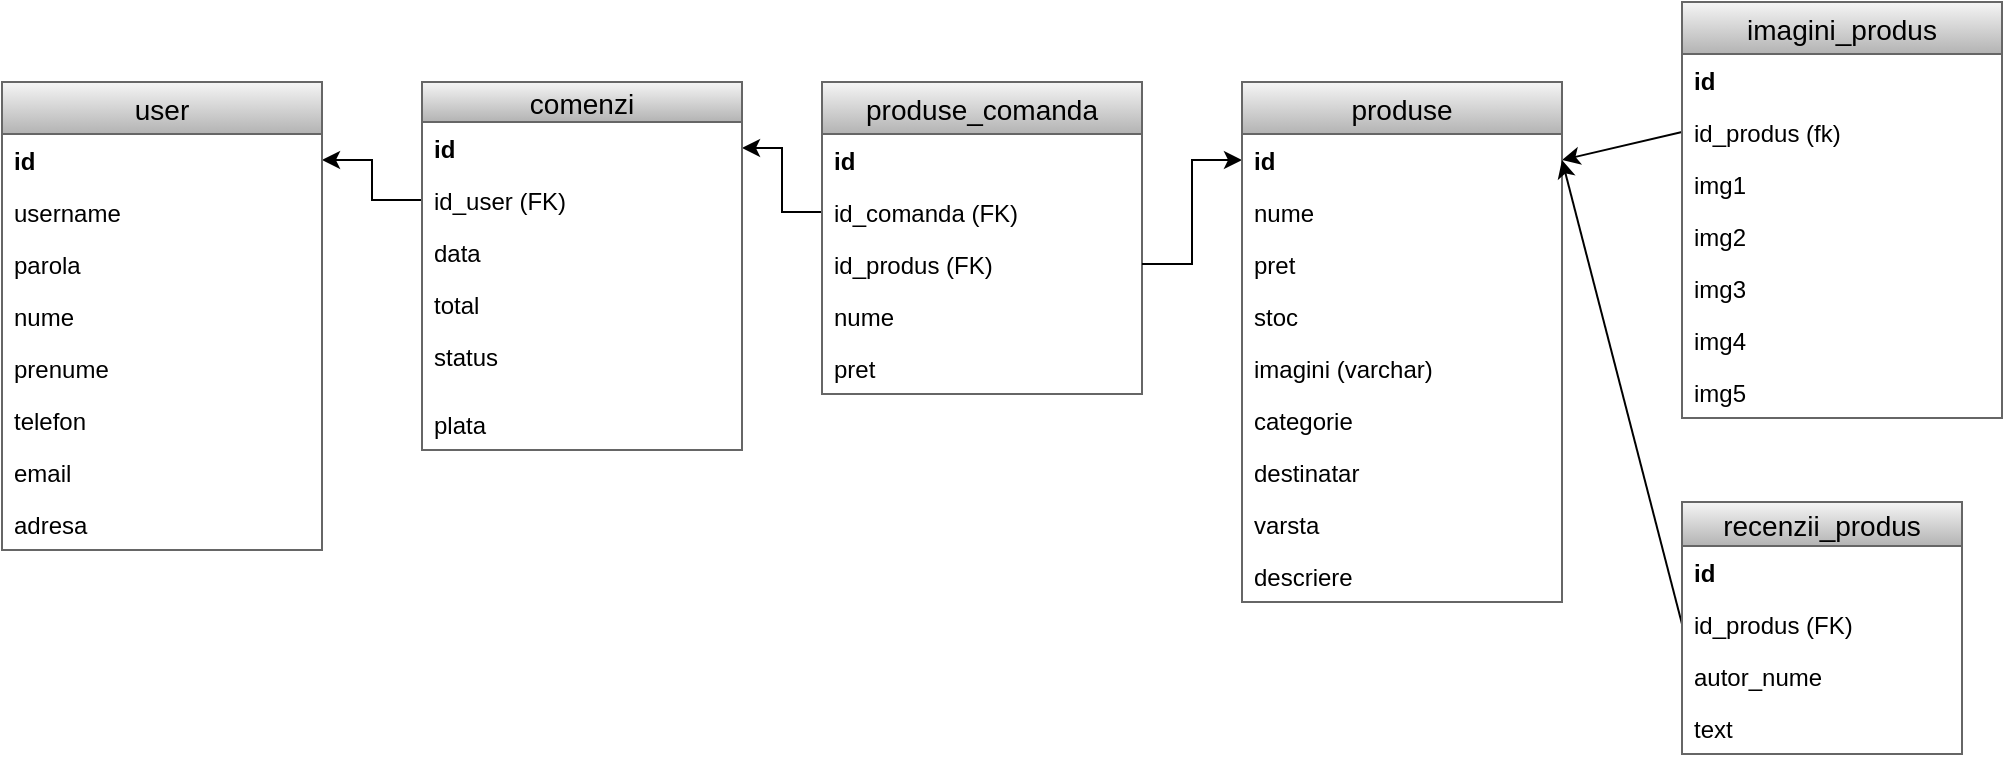<mxfile version="13.0.9" type="device"><diagram id="jL6e67Jms7zVhhnoN36i" name="Page-1"><mxGraphModel dx="1038" dy="531" grid="1" gridSize="10" guides="1" tooltips="1" connect="1" arrows="1" fold="1" page="1" pageScale="1" pageWidth="850" pageHeight="1100" math="0" shadow="0"><root><mxCell id="0"/><mxCell id="1" parent="0"/><mxCell id="eiVOvO6sD3B68ANa-vZe-41" value="" style="edgeStyle=orthogonalEdgeStyle;rounded=0;orthogonalLoop=1;jettySize=auto;html=1;" parent="1" source="eiVOvO6sD3B68ANa-vZe-5" target="eiVOvO6sD3B68ANa-vZe-24" edge="1"><mxGeometry relative="1" as="geometry"/></mxCell><mxCell id="eiVOvO6sD3B68ANa-vZe-42" value="" style="edgeStyle=orthogonalEdgeStyle;rounded=0;orthogonalLoop=1;jettySize=auto;html=1;" parent="1" source="eiVOvO6sD3B68ANa-vZe-35" target="eiVOvO6sD3B68ANa-vZe-10" edge="1"><mxGeometry relative="1" as="geometry"/></mxCell><mxCell id="eiVOvO6sD3B68ANa-vZe-23" value="user" style="swimlane;fontStyle=0;childLayout=stackLayout;horizontal=1;startSize=26;fillColor=#f5f5f5;horizontalStack=0;resizeParent=1;resizeParentMax=0;resizeLast=0;collapsible=1;marginBottom=0;swimlaneFillColor=#ffffff;align=center;fontSize=14;gradientColor=#b3b3b3;strokeColor=#666666;" parent="1" vertex="1"><mxGeometry x="10" y="80" width="160" height="234" as="geometry"/></mxCell><mxCell id="eiVOvO6sD3B68ANa-vZe-24" value="id" style="text;strokeColor=none;fillColor=none;spacingLeft=4;spacingRight=4;overflow=hidden;rotatable=0;points=[[0,0.5],[1,0.5]];portConstraint=eastwest;fontSize=12;fontStyle=1" parent="eiVOvO6sD3B68ANa-vZe-23" vertex="1"><mxGeometry y="26" width="160" height="26" as="geometry"/></mxCell><mxCell id="eiVOvO6sD3B68ANa-vZe-25" value="username" style="text;strokeColor=none;fillColor=none;spacingLeft=4;spacingRight=4;overflow=hidden;rotatable=0;points=[[0,0.5],[1,0.5]];portConstraint=eastwest;fontSize=12;" parent="eiVOvO6sD3B68ANa-vZe-23" vertex="1"><mxGeometry y="52" width="160" height="26" as="geometry"/></mxCell><mxCell id="eiVOvO6sD3B68ANa-vZe-26" value="parola" style="text;strokeColor=none;fillColor=none;spacingLeft=4;spacingRight=4;overflow=hidden;rotatable=0;points=[[0,0.5],[1,0.5]];portConstraint=eastwest;fontSize=12;" parent="eiVOvO6sD3B68ANa-vZe-23" vertex="1"><mxGeometry y="78" width="160" height="26" as="geometry"/></mxCell><mxCell id="eiVOvO6sD3B68ANa-vZe-11" value="nume" style="text;strokeColor=none;fillColor=none;spacingLeft=4;spacingRight=4;overflow=hidden;rotatable=0;points=[[0,0.5],[1,0.5]];portConstraint=eastwest;fontSize=12;" parent="eiVOvO6sD3B68ANa-vZe-23" vertex="1"><mxGeometry y="104" width="160" height="26" as="geometry"/></mxCell><mxCell id="eiVOvO6sD3B68ANa-vZe-31" value="prenume" style="text;strokeColor=none;fillColor=none;spacingLeft=4;spacingRight=4;overflow=hidden;rotatable=0;points=[[0,0.5],[1,0.5]];portConstraint=eastwest;fontSize=12;" parent="eiVOvO6sD3B68ANa-vZe-23" vertex="1"><mxGeometry y="130" width="160" height="26" as="geometry"/></mxCell><mxCell id="eiVOvO6sD3B68ANa-vZe-30" value="telefon" style="text;strokeColor=none;fillColor=none;spacingLeft=4;spacingRight=4;overflow=hidden;rotatable=0;points=[[0,0.5],[1,0.5]];portConstraint=eastwest;fontSize=12;" parent="eiVOvO6sD3B68ANa-vZe-23" vertex="1"><mxGeometry y="156" width="160" height="26" as="geometry"/></mxCell><mxCell id="eiVOvO6sD3B68ANa-vZe-29" value="email" style="text;strokeColor=none;fillColor=none;spacingLeft=4;spacingRight=4;overflow=hidden;rotatable=0;points=[[0,0.5],[1,0.5]];portConstraint=eastwest;fontSize=12;" parent="eiVOvO6sD3B68ANa-vZe-23" vertex="1"><mxGeometry y="182" width="160" height="26" as="geometry"/></mxCell><mxCell id="eiVOvO6sD3B68ANa-vZe-28" value="adresa" style="text;strokeColor=none;fillColor=none;spacingLeft=4;spacingRight=4;overflow=hidden;rotatable=0;points=[[0,0.5],[1,0.5]];portConstraint=eastwest;fontSize=12;" parent="eiVOvO6sD3B68ANa-vZe-23" vertex="1"><mxGeometry y="208" width="160" height="26" as="geometry"/></mxCell><mxCell id="eiVOvO6sD3B68ANa-vZe-6" value="comenzi" style="swimlane;fontStyle=0;childLayout=stackLayout;horizontal=1;startSize=20;fillColor=#f5f5f5;horizontalStack=0;resizeParent=1;resizeParentMax=0;resizeLast=0;collapsible=1;marginBottom=0;swimlaneFillColor=#ffffff;align=center;fontSize=14;gradientColor=#b3b3b3;strokeColor=#666666;" parent="1" vertex="1"><mxGeometry x="220" y="80" width="160" height="184" as="geometry"/></mxCell><mxCell id="eiVOvO6sD3B68ANa-vZe-10" value="id" style="text;strokeColor=none;fillColor=none;spacingLeft=4;spacingRight=4;overflow=hidden;rotatable=0;points=[[0,0.5],[1,0.5]];portConstraint=eastwest;fontSize=12;fontStyle=1" parent="eiVOvO6sD3B68ANa-vZe-6" vertex="1"><mxGeometry y="20" width="160" height="26" as="geometry"/></mxCell><mxCell id="eiVOvO6sD3B68ANa-vZe-5" value="id_user (FK)" style="text;strokeColor=none;fillColor=none;spacingLeft=4;spacingRight=4;overflow=hidden;rotatable=0;points=[[0,0.5],[1,0.5]];portConstraint=eastwest;fontSize=12;" parent="eiVOvO6sD3B68ANa-vZe-6" vertex="1"><mxGeometry y="46" width="160" height="26" as="geometry"/></mxCell><mxCell id="eiVOvO6sD3B68ANa-vZe-9" value="data" style="text;strokeColor=none;fillColor=none;spacingLeft=4;spacingRight=4;overflow=hidden;rotatable=0;points=[[0,0.5],[1,0.5]];portConstraint=eastwest;fontSize=12;" parent="eiVOvO6sD3B68ANa-vZe-6" vertex="1"><mxGeometry y="72" width="160" height="26" as="geometry"/></mxCell><mxCell id="eiVOvO6sD3B68ANa-vZe-7" value="total" style="text;strokeColor=none;fillColor=none;spacingLeft=4;spacingRight=4;overflow=hidden;rotatable=0;points=[[0,0.5],[1,0.5]];portConstraint=eastwest;fontSize=12;" parent="eiVOvO6sD3B68ANa-vZe-6" vertex="1"><mxGeometry y="98" width="160" height="26" as="geometry"/></mxCell><mxCell id="eiVOvO6sD3B68ANa-vZe-8" value="status" style="text;strokeColor=none;fillColor=none;spacingLeft=4;spacingRight=4;overflow=hidden;rotatable=0;points=[[0,0.5],[1,0.5]];portConstraint=eastwest;fontSize=12;" parent="eiVOvO6sD3B68ANa-vZe-6" vertex="1"><mxGeometry y="124" width="160" height="34" as="geometry"/></mxCell><mxCell id="eiVOvO6sD3B68ANa-vZe-13" value="plata" style="text;strokeColor=none;fillColor=none;spacingLeft=4;spacingRight=4;overflow=hidden;rotatable=0;points=[[0,0.5],[1,0.5]];portConstraint=eastwest;fontSize=12;" parent="eiVOvO6sD3B68ANa-vZe-6" vertex="1"><mxGeometry y="158" width="160" height="26" as="geometry"/></mxCell><mxCell id="eiVOvO6sD3B68ANa-vZe-34" value="produse_comanda" style="swimlane;fontStyle=0;childLayout=stackLayout;horizontal=1;startSize=26;fillColor=#f5f5f5;horizontalStack=0;resizeParent=1;resizeParentMax=0;resizeLast=0;collapsible=1;marginBottom=0;swimlaneFillColor=#ffffff;align=center;fontSize=14;gradientColor=#b3b3b3;strokeColor=#666666;" parent="1" vertex="1"><mxGeometry x="420" y="80" width="160" height="156" as="geometry"/></mxCell><mxCell id="tKaJriTqYSCDVH1I-AJy-2" value="id" style="text;strokeColor=none;fillColor=none;spacingLeft=4;spacingRight=4;overflow=hidden;rotatable=0;points=[[0,0.5],[1,0.5]];portConstraint=eastwest;fontSize=12;fontColor=#000000;fontStyle=1" vertex="1" parent="eiVOvO6sD3B68ANa-vZe-34"><mxGeometry y="26" width="160" height="26" as="geometry"/></mxCell><mxCell id="eiVOvO6sD3B68ANa-vZe-35" value="id_comanda (FK)" style="text;strokeColor=none;fillColor=none;spacingLeft=4;spacingRight=4;overflow=hidden;rotatable=0;points=[[0,0.5],[1,0.5]];portConstraint=eastwest;fontSize=12;" parent="eiVOvO6sD3B68ANa-vZe-34" vertex="1"><mxGeometry y="52" width="160" height="26" as="geometry"/></mxCell><mxCell id="eiVOvO6sD3B68ANa-vZe-37" value="id_produs (FK)" style="text;strokeColor=none;fillColor=none;spacingLeft=4;spacingRight=4;overflow=hidden;rotatable=0;points=[[0,0.5],[1,0.5]];portConstraint=eastwest;fontSize=12;" parent="eiVOvO6sD3B68ANa-vZe-34" vertex="1"><mxGeometry y="78" width="160" height="26" as="geometry"/></mxCell><mxCell id="eiVOvO6sD3B68ANa-vZe-36" value="nume" style="text;strokeColor=none;fillColor=none;spacingLeft=4;spacingRight=4;overflow=hidden;rotatable=0;points=[[0,0.5],[1,0.5]];portConstraint=eastwest;fontSize=12;" parent="eiVOvO6sD3B68ANa-vZe-34" vertex="1"><mxGeometry y="104" width="160" height="26" as="geometry"/></mxCell><mxCell id="eiVOvO6sD3B68ANa-vZe-38" value="pret" style="text;strokeColor=none;fillColor=none;spacingLeft=4;spacingRight=4;overflow=hidden;rotatable=0;points=[[0,0.5],[1,0.5]];portConstraint=eastwest;fontSize=12;" parent="eiVOvO6sD3B68ANa-vZe-34" vertex="1"><mxGeometry y="130" width="160" height="26" as="geometry"/></mxCell><mxCell id="eiVOvO6sD3B68ANa-vZe-55" style="edgeStyle=orthogonalEdgeStyle;rounded=0;orthogonalLoop=1;jettySize=auto;html=1;entryX=0;entryY=0.5;entryDx=0;entryDy=0;" parent="1" source="eiVOvO6sD3B68ANa-vZe-37" target="eiVOvO6sD3B68ANa-vZe-2" edge="1"><mxGeometry relative="1" as="geometry"/></mxCell><mxCell id="tKaJriTqYSCDVH1I-AJy-15" value="" style="endArrow=classic;html=1;fontColor=#000000;exitX=0;exitY=0.5;exitDx=0;exitDy=0;entryX=1;entryY=0.5;entryDx=0;entryDy=0;" edge="1" parent="1" source="tKaJriTqYSCDVH1I-AJy-13" target="eiVOvO6sD3B68ANa-vZe-2"><mxGeometry width="50" height="50" relative="1" as="geometry"><mxPoint x="400" y="320" as="sourcePoint"/><mxPoint x="450" y="270" as="targetPoint"/></mxGeometry></mxCell><mxCell id="eiVOvO6sD3B68ANa-vZe-1" value="produse" style="swimlane;fontStyle=0;childLayout=stackLayout;horizontal=1;startSize=26;fillColor=#f5f5f5;horizontalStack=0;resizeParent=1;resizeParentMax=0;resizeLast=0;collapsible=1;marginBottom=0;swimlaneFillColor=#ffffff;align=center;fontSize=14;gradientColor=#b3b3b3;strokeColor=#666666;" parent="1" vertex="1"><mxGeometry x="630" y="80" width="160" height="260" as="geometry"><mxRectangle x="265" y="80" width="80" height="26" as="alternateBounds"/></mxGeometry></mxCell><mxCell id="eiVOvO6sD3B68ANa-vZe-2" value="id&#10;" style="text;strokeColor=none;fillColor=none;spacingLeft=4;spacingRight=4;overflow=hidden;rotatable=0;points=[[0,0.5],[1,0.5]];portConstraint=eastwest;fontSize=12;fontStyle=1" parent="eiVOvO6sD3B68ANa-vZe-1" vertex="1"><mxGeometry y="26" width="160" height="26" as="geometry"/></mxCell><mxCell id="eiVOvO6sD3B68ANa-vZe-3" value="nume&#10;" style="text;strokeColor=none;fillColor=none;spacingLeft=4;spacingRight=4;overflow=hidden;rotatable=0;points=[[0,0.5],[1,0.5]];portConstraint=eastwest;fontSize=12;" parent="eiVOvO6sD3B68ANa-vZe-1" vertex="1"><mxGeometry y="52" width="160" height="26" as="geometry"/></mxCell><mxCell id="eiVOvO6sD3B68ANa-vZe-4" value="pret" style="text;strokeColor=none;fillColor=none;spacingLeft=4;spacingRight=4;overflow=hidden;rotatable=0;points=[[0,0.5],[1,0.5]];portConstraint=eastwest;fontSize=12;" parent="eiVOvO6sD3B68ANa-vZe-1" vertex="1"><mxGeometry y="78" width="160" height="26" as="geometry"/></mxCell><mxCell id="__f9RDCmXxXPxNhOdLz8-1" value="stoc" style="text;strokeColor=none;fillColor=none;spacingLeft=4;spacingRight=4;overflow=hidden;rotatable=0;points=[[0,0.5],[1,0.5]];portConstraint=eastwest;fontSize=12;" parent="eiVOvO6sD3B68ANa-vZe-1" vertex="1"><mxGeometry y="104" width="160" height="26" as="geometry"/></mxCell><mxCell id="eiVOvO6sD3B68ANa-vZe-39" value="imagini (varchar)" style="text;strokeColor=none;fillColor=none;spacingLeft=4;spacingRight=4;overflow=hidden;rotatable=0;points=[[0,0.5],[1,0.5]];portConstraint=eastwest;fontSize=12;" parent="eiVOvO6sD3B68ANa-vZe-1" vertex="1"><mxGeometry y="130" width="160" height="26" as="geometry"/></mxCell><mxCell id="eiVOvO6sD3B68ANa-vZe-18" value="categorie" style="text;strokeColor=none;fillColor=none;spacingLeft=4;spacingRight=4;overflow=hidden;rotatable=0;points=[[0,0.5],[1,0.5]];portConstraint=eastwest;fontSize=12;" parent="eiVOvO6sD3B68ANa-vZe-1" vertex="1"><mxGeometry y="156" width="160" height="26" as="geometry"/></mxCell><mxCell id="eiVOvO6sD3B68ANa-vZe-17" value="destinatar" style="text;strokeColor=none;fillColor=none;spacingLeft=4;spacingRight=4;overflow=hidden;rotatable=0;points=[[0,0.5],[1,0.5]];portConstraint=eastwest;fontSize=12;" parent="eiVOvO6sD3B68ANa-vZe-1" vertex="1"><mxGeometry y="182" width="160" height="26" as="geometry"/></mxCell><mxCell id="eiVOvO6sD3B68ANa-vZe-16" value="varsta" style="text;strokeColor=none;fillColor=none;spacingLeft=4;spacingRight=4;overflow=hidden;rotatable=0;points=[[0,0.5],[1,0.5]];portConstraint=eastwest;fontSize=12;" parent="eiVOvO6sD3B68ANa-vZe-1" vertex="1"><mxGeometry y="208" width="160" height="26" as="geometry"/></mxCell><mxCell id="eiVOvO6sD3B68ANa-vZe-15" value="descriere" style="text;strokeColor=none;fillColor=none;spacingLeft=4;spacingRight=4;overflow=hidden;rotatable=0;points=[[0,0.5],[1,0.5]];portConstraint=eastwest;fontSize=12;" parent="eiVOvO6sD3B68ANa-vZe-1" vertex="1"><mxGeometry y="234" width="160" height="26" as="geometry"/></mxCell><mxCell id="tKaJriTqYSCDVH1I-AJy-16" value="" style="endArrow=classic;html=1;fontColor=#000000;exitX=0;exitY=0.5;exitDx=0;exitDy=0;entryX=1;entryY=0.5;entryDx=0;entryDy=0;" edge="1" parent="1" source="eiVOvO6sD3B68ANa-vZe-45" target="eiVOvO6sD3B68ANa-vZe-2"><mxGeometry width="50" height="50" relative="1" as="geometry"><mxPoint x="500" y="220" as="sourcePoint"/><mxPoint x="550" y="170" as="targetPoint"/></mxGeometry></mxCell><mxCell id="tKaJriTqYSCDVH1I-AJy-11" value="imagini_produs" style="swimlane;fontStyle=0;childLayout=stackLayout;horizontal=1;startSize=26;horizontalStack=0;resizeParent=1;resizeParentMax=0;resizeLast=0;collapsible=1;marginBottom=0;align=center;fontSize=14;fillColor=#f5f5f5;strokeColor=#666666;gradientColor=#b3b3b3;" vertex="1" parent="1"><mxGeometry x="850" y="40" width="160" height="208" as="geometry"/></mxCell><mxCell id="tKaJriTqYSCDVH1I-AJy-12" value="id" style="text;strokeColor=none;fillColor=none;spacingLeft=4;spacingRight=4;overflow=hidden;rotatable=0;points=[[0,0.5],[1,0.5]];portConstraint=eastwest;fontSize=12;fontStyle=1" vertex="1" parent="tKaJriTqYSCDVH1I-AJy-11"><mxGeometry y="26" width="160" height="26" as="geometry"/></mxCell><mxCell id="tKaJriTqYSCDVH1I-AJy-13" value="id_produs (fk)" style="text;strokeColor=none;fillColor=none;spacingLeft=4;spacingRight=4;overflow=hidden;rotatable=0;points=[[0,0.5],[1,0.5]];portConstraint=eastwest;fontSize=12;" vertex="1" parent="tKaJriTqYSCDVH1I-AJy-11"><mxGeometry y="52" width="160" height="26" as="geometry"/></mxCell><mxCell id="tKaJriTqYSCDVH1I-AJy-14" value="img1" style="text;strokeColor=none;fillColor=none;spacingLeft=4;spacingRight=4;overflow=hidden;rotatable=0;points=[[0,0.5],[1,0.5]];portConstraint=eastwest;fontSize=12;" vertex="1" parent="tKaJriTqYSCDVH1I-AJy-11"><mxGeometry y="78" width="160" height="26" as="geometry"/></mxCell><mxCell id="tKaJriTqYSCDVH1I-AJy-19" value="img2" style="text;strokeColor=none;fillColor=none;spacingLeft=4;spacingRight=4;overflow=hidden;rotatable=0;points=[[0,0.5],[1,0.5]];portConstraint=eastwest;fontSize=12;" vertex="1" parent="tKaJriTqYSCDVH1I-AJy-11"><mxGeometry y="104" width="160" height="26" as="geometry"/></mxCell><mxCell id="tKaJriTqYSCDVH1I-AJy-17" value="img3" style="text;strokeColor=none;fillColor=none;spacingLeft=4;spacingRight=4;overflow=hidden;rotatable=0;points=[[0,0.5],[1,0.5]];portConstraint=eastwest;fontSize=12;" vertex="1" parent="tKaJriTqYSCDVH1I-AJy-11"><mxGeometry y="130" width="160" height="26" as="geometry"/></mxCell><mxCell id="tKaJriTqYSCDVH1I-AJy-18" value="img4" style="text;strokeColor=none;fillColor=none;spacingLeft=4;spacingRight=4;overflow=hidden;rotatable=0;points=[[0,0.5],[1,0.5]];portConstraint=eastwest;fontSize=12;" vertex="1" parent="tKaJriTqYSCDVH1I-AJy-11"><mxGeometry y="156" width="160" height="26" as="geometry"/></mxCell><mxCell id="tKaJriTqYSCDVH1I-AJy-20" value="img5" style="text;strokeColor=none;fillColor=none;spacingLeft=4;spacingRight=4;overflow=hidden;rotatable=0;points=[[0,0.5],[1,0.5]];portConstraint=eastwest;fontSize=12;" vertex="1" parent="tKaJriTqYSCDVH1I-AJy-11"><mxGeometry y="182" width="160" height="26" as="geometry"/></mxCell><mxCell id="eiVOvO6sD3B68ANa-vZe-43" value="recenzii_produs" style="swimlane;fontStyle=0;childLayout=stackLayout;horizontal=1;startSize=22;fillColor=#f5f5f5;horizontalStack=0;resizeParent=1;resizeParentMax=0;resizeLast=0;collapsible=1;marginBottom=0;swimlaneFillColor=#ffffff;align=center;fontSize=14;strokeColor=#666666;gradientColor=#b3b3b3;" parent="1" vertex="1"><mxGeometry x="850" y="290" width="140" height="126" as="geometry"/></mxCell><mxCell id="tKaJriTqYSCDVH1I-AJy-1" value="id" style="text;strokeColor=none;fillColor=none;spacingLeft=4;spacingRight=4;overflow=hidden;rotatable=0;points=[[0,0.5],[1,0.5]];portConstraint=eastwest;fontSize=12;fontColor=#000000;fontStyle=1" vertex="1" parent="eiVOvO6sD3B68ANa-vZe-43"><mxGeometry y="22" width="140" height="26" as="geometry"/></mxCell><mxCell id="eiVOvO6sD3B68ANa-vZe-45" value="id_produs (FK)" style="text;strokeColor=none;fillColor=none;spacingLeft=4;spacingRight=4;overflow=hidden;rotatable=0;points=[[0,0.5],[1,0.5]];portConstraint=eastwest;fontSize=12;" parent="eiVOvO6sD3B68ANa-vZe-43" vertex="1"><mxGeometry y="48" width="140" height="26" as="geometry"/></mxCell><mxCell id="eiVOvO6sD3B68ANa-vZe-46" value="autor_nume" style="text;strokeColor=none;fillColor=none;spacingLeft=4;spacingRight=4;overflow=hidden;rotatable=0;points=[[0,0.5],[1,0.5]];portConstraint=eastwest;fontSize=12;" parent="eiVOvO6sD3B68ANa-vZe-43" vertex="1"><mxGeometry y="74" width="140" height="26" as="geometry"/></mxCell><mxCell id="__f9RDCmXxXPxNhOdLz8-2" value="text" style="text;strokeColor=none;fillColor=none;spacingLeft=4;spacingRight=4;overflow=hidden;rotatable=0;points=[[0,0.5],[1,0.5]];portConstraint=eastwest;fontSize=12;" parent="eiVOvO6sD3B68ANa-vZe-43" vertex="1"><mxGeometry y="100" width="140" height="26" as="geometry"/></mxCell></root></mxGraphModel></diagram></mxfile>